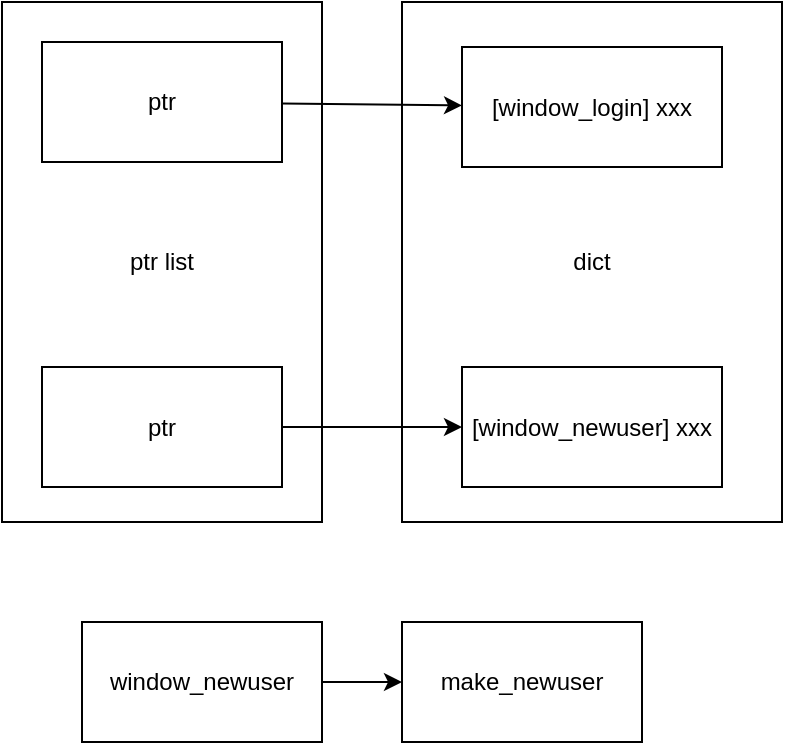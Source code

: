 <mxfile>
    <diagram id="Zw-Kq8prABVYi3YW612Y" name="logic (not used)">
        <mxGraphModel dx="429" dy="589" grid="1" gridSize="10" guides="1" tooltips="1" connect="1" arrows="1" fold="1" page="1" pageScale="1" pageWidth="827" pageHeight="1169" math="0" shadow="0">
            <root>
                <mxCell id="0"/>
                <mxCell id="1" parent="0"/>
                <mxCell id="15" value="ptr list" style="rounded=0;whiteSpace=wrap;html=1;" parent="1" vertex="1">
                    <mxGeometry x="80" y="570" width="160" height="260" as="geometry"/>
                </mxCell>
                <mxCell id="9" value="dict" style="rounded=0;whiteSpace=wrap;html=1;fontStyle=0" parent="1" vertex="1">
                    <mxGeometry x="280" y="570" width="190" height="260" as="geometry"/>
                </mxCell>
                <mxCell id="7" value="[window_login] xxx" style="rounded=0;whiteSpace=wrap;html=1;" parent="1" vertex="1">
                    <mxGeometry x="310" y="592.5" width="130" height="60" as="geometry"/>
                </mxCell>
                <mxCell id="8" value="[window_newuser] xxx" style="rounded=0;whiteSpace=wrap;html=1;" parent="1" vertex="1">
                    <mxGeometry x="310" y="752.5" width="130" height="60" as="geometry"/>
                </mxCell>
                <mxCell id="12" style="edgeStyle=none;html=1;" parent="1" source="11" target="8" edge="1">
                    <mxGeometry relative="1" as="geometry"/>
                </mxCell>
                <mxCell id="11" value="ptr" style="rounded=0;whiteSpace=wrap;html=1;" parent="1" vertex="1">
                    <mxGeometry x="100" y="752.5" width="120" height="60" as="geometry"/>
                </mxCell>
                <mxCell id="14" style="edgeStyle=none;html=1;" parent="1" source="13" target="7" edge="1">
                    <mxGeometry relative="1" as="geometry"/>
                </mxCell>
                <mxCell id="13" value="ptr" style="rounded=0;whiteSpace=wrap;html=1;" parent="1" vertex="1">
                    <mxGeometry x="100" y="590" width="120" height="60" as="geometry"/>
                </mxCell>
                <mxCell id="18" value="" style="edgeStyle=none;html=1;" parent="1" source="16" target="17" edge="1">
                    <mxGeometry relative="1" as="geometry"/>
                </mxCell>
                <mxCell id="16" value="window_newuser" style="rounded=0;whiteSpace=wrap;html=1;" parent="1" vertex="1">
                    <mxGeometry x="120" y="880" width="120" height="60" as="geometry"/>
                </mxCell>
                <mxCell id="17" value="make_newuser" style="rounded=0;whiteSpace=wrap;html=1;" parent="1" vertex="1">
                    <mxGeometry x="280" y="880" width="120" height="60" as="geometry"/>
                </mxCell>
            </root>
        </mxGraphModel>
    </diagram>
    <diagram id="fx9vaKAFhaMdquOwWTmA" name="design v1">
        <mxGraphModel dx="279" dy="383" grid="1" gridSize="10" guides="1" tooltips="1" connect="1" arrows="1" fold="1" page="1" pageScale="1" pageWidth="827" pageHeight="1169" math="0" shadow="0">
            <root>
                <mxCell id="B_HZuNb65u4hRVZUIt0q-0"/>
                <mxCell id="B_HZuNb65u4hRVZUIt0q-1" parent="B_HZuNb65u4hRVZUIt0q-0"/>
                <mxCell id="rSLzjj0IzonX1dFcuR3O-0" value="Login" style="rounded=0;whiteSpace=wrap;html=1;fontFamily=Helvetica;fontSize=12;fontColor=rgb(0, 0, 0);align=center;strokeColor=rgb(0, 0, 0);fillColor=rgb(255, 255, 255);verticalAlign=top;" parent="B_HZuNb65u4hRVZUIt0q-1" vertex="1">
                    <mxGeometry x="165" y="650" width="170" height="150" as="geometry"/>
                </mxCell>
                <mxCell id="rSLzjj0IzonX1dFcuR3O-1" value="Login success!" style="whiteSpace=wrap;html=1;" parent="B_HZuNb65u4hRVZUIt0q-1" vertex="1">
                    <mxGeometry x="140" y="850" width="120" height="60" as="geometry"/>
                </mxCell>
                <mxCell id="rSLzjj0IzonX1dFcuR3O-2" value="" style="rounded=0;whiteSpace=wrap;html=1;" parent="B_HZuNb65u4hRVZUIt0q-1" vertex="1">
                    <mxGeometry x="235" y="680" width="90" height="20" as="geometry"/>
                </mxCell>
                <mxCell id="rSLzjj0IzonX1dFcuR3O-3" value="login" style="rounded=0;whiteSpace=wrap;html=1;strokeWidth=1;dashed=1;" parent="B_HZuNb65u4hRVZUIt0q-1" vertex="1">
                    <mxGeometry x="175" y="680" width="50" height="20" as="geometry"/>
                </mxCell>
                <mxCell id="rSLzjj0IzonX1dFcuR3O-4" value="" style="rounded=0;whiteSpace=wrap;html=1;" parent="B_HZuNb65u4hRVZUIt0q-1" vertex="1">
                    <mxGeometry x="235" y="715" width="90" height="20" as="geometry"/>
                </mxCell>
                <mxCell id="rSLzjj0IzonX1dFcuR3O-5" value="pass" style="rounded=0;whiteSpace=wrap;html=1;strokeWidth=1;dashed=1;" parent="B_HZuNb65u4hRVZUIt0q-1" vertex="1">
                    <mxGeometry x="175" y="715" width="50" height="20" as="geometry"/>
                </mxCell>
                <mxCell id="rSLzjj0IzonX1dFcuR3O-6" value="" style="edgeStyle=none;html=1;" parent="B_HZuNb65u4hRVZUIt0q-1" source="rSLzjj0IzonX1dFcuR3O-7" target="rSLzjj0IzonX1dFcuR3O-40" edge="1">
                    <mxGeometry relative="1" as="geometry">
                        <mxPoint x="385" y="739.167" as="targetPoint"/>
                    </mxGeometry>
                </mxCell>
                <mxCell id="rSLzjj0IzonX1dFcuR3O-7" value="new" style="rounded=0;whiteSpace=wrap;html=1;" parent="B_HZuNb65u4hRVZUIt0q-1" vertex="1">
                    <mxGeometry x="235" y="750" width="50" height="20" as="geometry"/>
                </mxCell>
                <mxCell id="rSLzjj0IzonX1dFcuR3O-8" value="Fail" style="edgeStyle=none;html=1;" parent="B_HZuNb65u4hRVZUIt0q-1" source="rSLzjj0IzonX1dFcuR3O-9" target="rSLzjj0IzonX1dFcuR3O-12" edge="1">
                    <mxGeometry relative="1" as="geometry">
                        <mxPoint x="315" y="890" as="targetPoint"/>
                    </mxGeometry>
                </mxCell>
                <mxCell id="rSLzjj0IzonX1dFcuR3O-9" value="login" style="rounded=0;whiteSpace=wrap;html=1;" parent="B_HZuNb65u4hRVZUIt0q-1" vertex="1">
                    <mxGeometry x="175" y="750" width="50" height="20" as="geometry"/>
                </mxCell>
                <mxCell id="rSLzjj0IzonX1dFcuR3O-10" value="OK" style="edgeStyle=none;html=1;" parent="B_HZuNb65u4hRVZUIt0q-1" source="rSLzjj0IzonX1dFcuR3O-9" target="rSLzjj0IzonX1dFcuR3O-1" edge="1">
                    <mxGeometry relative="1" as="geometry"/>
                </mxCell>
                <mxCell id="rSLzjj0IzonX1dFcuR3O-12" value="Login don't match" style="whiteSpace=wrap;html=1;" parent="B_HZuNb65u4hRVZUIt0q-1" vertex="1">
                    <mxGeometry x="290" y="850" width="120" height="60" as="geometry"/>
                </mxCell>
                <mxCell id="rSLzjj0IzonX1dFcuR3O-19" value="design B" style="rounded=0;whiteSpace=wrap;html=1;" parent="B_HZuNb65u4hRVZUIt0q-1" vertex="1">
                    <mxGeometry x="165" y="560" width="120" height="60" as="geometry"/>
                </mxCell>
                <mxCell id="rSLzjj0IzonX1dFcuR3O-20" value="Login" style="rounded=0;whiteSpace=wrap;html=1;fontFamily=Helvetica;fontSize=12;fontColor=rgb(0, 0, 0);align=center;strokeColor=rgb(0, 0, 0);fillColor=rgb(255, 255, 255);verticalAlign=top;" parent="B_HZuNb65u4hRVZUIt0q-1" vertex="1">
                    <mxGeometry x="175" y="140" width="170" height="150" as="geometry"/>
                </mxCell>
                <mxCell id="rSLzjj0IzonX1dFcuR3O-21" value="Login success!" style="whiteSpace=wrap;html=1;" parent="B_HZuNb65u4hRVZUIt0q-1" vertex="1">
                    <mxGeometry x="150" y="340" width="120" height="60" as="geometry"/>
                </mxCell>
                <mxCell id="rSLzjj0IzonX1dFcuR3O-22" value="" style="rounded=0;whiteSpace=wrap;html=1;" parent="B_HZuNb65u4hRVZUIt0q-1" vertex="1">
                    <mxGeometry x="245" y="170" width="90" height="20" as="geometry"/>
                </mxCell>
                <mxCell id="rSLzjj0IzonX1dFcuR3O-23" value="login" style="rounded=0;whiteSpace=wrap;html=1;strokeWidth=1;dashed=1;" parent="B_HZuNb65u4hRVZUIt0q-1" vertex="1">
                    <mxGeometry x="185" y="170" width="50" height="20" as="geometry"/>
                </mxCell>
                <mxCell id="rSLzjj0IzonX1dFcuR3O-24" value="" style="rounded=0;whiteSpace=wrap;html=1;" parent="B_HZuNb65u4hRVZUIt0q-1" vertex="1">
                    <mxGeometry x="245" y="205" width="90" height="20" as="geometry"/>
                </mxCell>
                <mxCell id="rSLzjj0IzonX1dFcuR3O-25" value="pass" style="rounded=0;whiteSpace=wrap;html=1;strokeWidth=1;dashed=1;" parent="B_HZuNb65u4hRVZUIt0q-1" vertex="1">
                    <mxGeometry x="185" y="205" width="50" height="20" as="geometry"/>
                </mxCell>
                <mxCell id="rSLzjj0IzonX1dFcuR3O-26" value="" style="edgeStyle=orthogonalEdgeStyle;html=1;curved=1;" parent="B_HZuNb65u4hRVZUIt0q-1" source="rSLzjj0IzonX1dFcuR3O-27" target="rSLzjj0IzonX1dFcuR3O-31" edge="1">
                    <mxGeometry relative="1" as="geometry">
                        <Array as="points">
                            <mxPoint x="360" y="250"/>
                            <mxPoint x="360" y="215"/>
                        </Array>
                    </mxGeometry>
                </mxCell>
                <mxCell id="rSLzjj0IzonX1dFcuR3O-27" value="new" style="rounded=0;whiteSpace=wrap;html=1;" parent="B_HZuNb65u4hRVZUIt0q-1" vertex="1">
                    <mxGeometry x="245" y="240" width="50" height="20" as="geometry"/>
                </mxCell>
                <mxCell id="rSLzjj0IzonX1dFcuR3O-28" value="Fail" style="edgeStyle=none;html=1;" parent="B_HZuNb65u4hRVZUIt0q-1" source="rSLzjj0IzonX1dFcuR3O-29" target="rSLzjj0IzonX1dFcuR3O-32" edge="1">
                    <mxGeometry relative="1" as="geometry">
                        <mxPoint x="325" y="380" as="targetPoint"/>
                    </mxGeometry>
                </mxCell>
                <mxCell id="rSLzjj0IzonX1dFcuR3O-29" value="login" style="rounded=0;whiteSpace=wrap;html=1;" parent="B_HZuNb65u4hRVZUIt0q-1" vertex="1">
                    <mxGeometry x="185" y="240" width="50" height="20" as="geometry"/>
                </mxCell>
                <mxCell id="rSLzjj0IzonX1dFcuR3O-30" value="OK" style="edgeStyle=none;html=1;" parent="B_HZuNb65u4hRVZUIt0q-1" source="rSLzjj0IzonX1dFcuR3O-29" target="rSLzjj0IzonX1dFcuR3O-21" edge="1">
                    <mxGeometry relative="1" as="geometry"/>
                </mxCell>
                <mxCell id="rSLzjj0IzonX1dFcuR3O-31" value="New user" style="rounded=0;whiteSpace=wrap;html=1;fontFamily=Helvetica;fontSize=12;fontColor=rgb(0, 0, 0);align=center;strokeColor=rgb(0, 0, 0);fillColor=rgb(255, 255, 255);verticalAlign=top;" parent="B_HZuNb65u4hRVZUIt0q-1" vertex="1">
                    <mxGeometry x="395" y="140" width="170" height="150" as="geometry"/>
                </mxCell>
                <mxCell id="rSLzjj0IzonX1dFcuR3O-32" value="Login don't match" style="whiteSpace=wrap;html=1;" parent="B_HZuNb65u4hRVZUIt0q-1" vertex="1">
                    <mxGeometry x="300" y="340" width="120" height="60" as="geometry"/>
                </mxCell>
                <mxCell id="rSLzjj0IzonX1dFcuR3O-33" value="" style="rounded=0;whiteSpace=wrap;html=1;" parent="B_HZuNb65u4hRVZUIt0q-1" vertex="1">
                    <mxGeometry x="465" y="170" width="90" height="20" as="geometry"/>
                </mxCell>
                <mxCell id="rSLzjj0IzonX1dFcuR3O-34" value="login" style="rounded=0;whiteSpace=wrap;html=1;dashed=1;" parent="B_HZuNb65u4hRVZUIt0q-1" vertex="1">
                    <mxGeometry x="405" y="170" width="50" height="20" as="geometry"/>
                </mxCell>
                <mxCell id="rSLzjj0IzonX1dFcuR3O-35" value="" style="rounded=0;whiteSpace=wrap;html=1;" parent="B_HZuNb65u4hRVZUIt0q-1" vertex="1">
                    <mxGeometry x="465" y="205" width="90" height="20" as="geometry"/>
                </mxCell>
                <mxCell id="rSLzjj0IzonX1dFcuR3O-36" value="pass" style="rounded=0;whiteSpace=wrap;html=1;dashed=1;" parent="B_HZuNb65u4hRVZUIt0q-1" vertex="1">
                    <mxGeometry x="405" y="205" width="50" height="20" as="geometry"/>
                </mxCell>
                <mxCell id="owDjxXAC7FNBR-mWsRpI-0" style="edgeStyle=orthogonalEdgeStyle;html=1;endArrow=classic;endFill=1;entryX=1;entryY=0.75;entryDx=0;entryDy=0;" parent="B_HZuNb65u4hRVZUIt0q-1" source="rSLzjj0IzonX1dFcuR3O-37" target="rSLzjj0IzonX1dFcuR3O-20" edge="1">
                    <mxGeometry relative="1" as="geometry">
                        <Array as="points">
                            <mxPoint x="390" y="260"/>
                            <mxPoint x="390" y="252"/>
                        </Array>
                    </mxGeometry>
                </mxCell>
                <mxCell id="rSLzjj0IzonX1dFcuR3O-37" value="Confirm" style="rounded=0;whiteSpace=wrap;html=1;" parent="B_HZuNb65u4hRVZUIt0q-1" vertex="1">
                    <mxGeometry x="405" y="250" width="50" height="20" as="geometry"/>
                </mxCell>
                <mxCell id="owDjxXAC7FNBR-mWsRpI-1" style="edgeStyle=orthogonalEdgeStyle;html=1;endArrow=classic;endFill=1;entryX=1;entryY=0.75;entryDx=0;entryDy=0;" parent="B_HZuNb65u4hRVZUIt0q-1" source="rSLzjj0IzonX1dFcuR3O-38" target="rSLzjj0IzonX1dFcuR3O-20" edge="1">
                    <mxGeometry relative="1" as="geometry">
                        <Array as="points">
                            <mxPoint x="490" y="310"/>
                            <mxPoint x="380" y="310"/>
                            <mxPoint x="380" y="253"/>
                        </Array>
                    </mxGeometry>
                </mxCell>
                <mxCell id="rSLzjj0IzonX1dFcuR3O-38" value="Cancel" style="rounded=0;whiteSpace=wrap;html=1;" parent="B_HZuNb65u4hRVZUIt0q-1" vertex="1">
                    <mxGeometry x="465" y="250" width="50" height="20" as="geometry"/>
                </mxCell>
                <mxCell id="rSLzjj0IzonX1dFcuR3O-40" value="" style="shape=cylinder3;whiteSpace=wrap;html=1;boundedLbl=1;backgroundOutline=1;size=15;" parent="B_HZuNb65u4hRVZUIt0q-1" vertex="1">
                    <mxGeometry x="410" y="710" width="60" height="80" as="geometry"/>
                </mxCell>
            </root>
        </mxGraphModel>
    </diagram>
    <diagram name="design v2" id="q3sxz_RJIR82MXePsJ0S">
        <mxGraphModel dx="279" dy="383" grid="1" gridSize="10" guides="1" tooltips="1" connect="1" arrows="1" fold="1" page="1" pageScale="1" pageWidth="827" pageHeight="1169" math="0" shadow="0">
            <root>
                <mxCell id="c54Wu85l2vGGsBZ0P-HC-0"/>
                <mxCell id="c54Wu85l2vGGsBZ0P-HC-1" parent="c54Wu85l2vGGsBZ0P-HC-0"/>
                <mxCell id="tqLYdf0GL9P3cHoi1DaS-0" value="" style="shape=table;html=1;whiteSpace=wrap;startSize=0;container=1;collapsible=0;childLayout=tableLayout;dashed=1;" vertex="1" parent="c54Wu85l2vGGsBZ0P-HC-1">
                    <mxGeometry x="170" y="159" width="180" height="111" as="geometry"/>
                </mxCell>
                <mxCell id="tqLYdf0GL9P3cHoi1DaS-1" value="" style="shape=partialRectangle;html=1;whiteSpace=wrap;collapsible=0;dropTarget=0;pointerEvents=0;fillColor=none;top=0;left=0;bottom=0;right=0;points=[[0,0.5],[1,0.5]];portConstraint=eastwest;" vertex="1" parent="tqLYdf0GL9P3cHoi1DaS-0">
                    <mxGeometry width="180" height="41" as="geometry"/>
                </mxCell>
                <mxCell id="tqLYdf0GL9P3cHoi1DaS-2" value="" style="shape=partialRectangle;html=1;whiteSpace=wrap;connectable=0;fillColor=none;top=0;left=0;bottom=0;right=0;overflow=hidden;pointerEvents=1;" vertex="1" parent="tqLYdf0GL9P3cHoi1DaS-1">
                    <mxGeometry width="70" height="41" as="geometry">
                        <mxRectangle width="70" height="41" as="alternateBounds"/>
                    </mxGeometry>
                </mxCell>
                <mxCell id="tqLYdf0GL9P3cHoi1DaS-3" value="" style="shape=partialRectangle;html=1;whiteSpace=wrap;connectable=0;fillColor=none;top=0;left=0;bottom=0;right=0;overflow=hidden;pointerEvents=1;" vertex="1" parent="tqLYdf0GL9P3cHoi1DaS-1">
                    <mxGeometry x="70" width="110" height="41" as="geometry">
                        <mxRectangle width="110" height="41" as="alternateBounds"/>
                    </mxGeometry>
                </mxCell>
                <mxCell id="tqLYdf0GL9P3cHoi1DaS-5" value="" style="shape=partialRectangle;html=1;whiteSpace=wrap;collapsible=0;dropTarget=0;pointerEvents=0;fillColor=none;top=0;left=0;bottom=0;right=0;points=[[0,0.5],[1,0.5]];portConstraint=eastwest;" vertex="1" parent="tqLYdf0GL9P3cHoi1DaS-0">
                    <mxGeometry y="41" width="180" height="30" as="geometry"/>
                </mxCell>
                <mxCell id="tqLYdf0GL9P3cHoi1DaS-6" value="" style="shape=partialRectangle;html=1;whiteSpace=wrap;connectable=0;fillColor=none;top=0;left=0;bottom=0;right=0;overflow=hidden;pointerEvents=1;" vertex="1" parent="tqLYdf0GL9P3cHoi1DaS-5">
                    <mxGeometry width="70" height="30" as="geometry">
                        <mxRectangle width="70" height="30" as="alternateBounds"/>
                    </mxGeometry>
                </mxCell>
                <mxCell id="tqLYdf0GL9P3cHoi1DaS-7" value="" style="shape=partialRectangle;html=1;whiteSpace=wrap;connectable=0;fillColor=none;top=0;left=0;bottom=0;right=0;overflow=hidden;pointerEvents=1;" vertex="1" parent="tqLYdf0GL9P3cHoi1DaS-5">
                    <mxGeometry x="70" width="110" height="30" as="geometry">
                        <mxRectangle width="110" height="30" as="alternateBounds"/>
                    </mxGeometry>
                </mxCell>
                <mxCell id="tqLYdf0GL9P3cHoi1DaS-9" value="" style="shape=partialRectangle;html=1;whiteSpace=wrap;collapsible=0;dropTarget=0;pointerEvents=0;fillColor=none;top=0;left=0;bottom=0;right=0;points=[[0,0.5],[1,0.5]];portConstraint=eastwest;" vertex="1" parent="tqLYdf0GL9P3cHoi1DaS-0">
                    <mxGeometry y="71" width="180" height="40" as="geometry"/>
                </mxCell>
                <mxCell id="tqLYdf0GL9P3cHoi1DaS-10" value="" style="shape=partialRectangle;html=1;whiteSpace=wrap;connectable=0;fillColor=none;top=0;left=0;bottom=0;right=0;overflow=hidden;pointerEvents=1;" vertex="1" parent="tqLYdf0GL9P3cHoi1DaS-9">
                    <mxGeometry width="70" height="40" as="geometry">
                        <mxRectangle width="70" height="40" as="alternateBounds"/>
                    </mxGeometry>
                </mxCell>
                <mxCell id="tqLYdf0GL9P3cHoi1DaS-11" value="" style="shape=partialRectangle;html=1;whiteSpace=wrap;connectable=0;fillColor=none;top=0;left=0;bottom=0;right=0;overflow=hidden;pointerEvents=1;" vertex="1" parent="tqLYdf0GL9P3cHoi1DaS-9">
                    <mxGeometry x="70" width="110" height="40" as="geometry">
                        <mxRectangle width="110" height="40" as="alternateBounds"/>
                    </mxGeometry>
                </mxCell>
                <mxCell id="c54Wu85l2vGGsBZ0P-HC-2" value="Login" style="rounded=0;whiteSpace=wrap;html=1;fontFamily=Helvetica;fontSize=12;fontColor=rgb(0, 0, 0);align=center;strokeColor=rgb(0, 0, 0);fillColor=rgb(255, 255, 255);verticalAlign=top;" parent="c54Wu85l2vGGsBZ0P-HC-1" vertex="1">
                    <mxGeometry x="165" y="650" width="170" height="150" as="geometry"/>
                </mxCell>
                <mxCell id="c54Wu85l2vGGsBZ0P-HC-3" value="Login success!" style="whiteSpace=wrap;html=1;" parent="c54Wu85l2vGGsBZ0P-HC-1" vertex="1">
                    <mxGeometry x="140" y="850" width="120" height="60" as="geometry"/>
                </mxCell>
                <mxCell id="c54Wu85l2vGGsBZ0P-HC-4" value="" style="rounded=0;whiteSpace=wrap;html=1;" parent="c54Wu85l2vGGsBZ0P-HC-1" vertex="1">
                    <mxGeometry x="235" y="680" width="90" height="20" as="geometry"/>
                </mxCell>
                <mxCell id="c54Wu85l2vGGsBZ0P-HC-5" value="login" style="rounded=0;whiteSpace=wrap;html=1;strokeWidth=1;dashed=1;" parent="c54Wu85l2vGGsBZ0P-HC-1" vertex="1">
                    <mxGeometry x="175" y="680" width="50" height="20" as="geometry"/>
                </mxCell>
                <mxCell id="c54Wu85l2vGGsBZ0P-HC-6" value="" style="rounded=0;whiteSpace=wrap;html=1;" parent="c54Wu85l2vGGsBZ0P-HC-1" vertex="1">
                    <mxGeometry x="235" y="715" width="90" height="20" as="geometry"/>
                </mxCell>
                <mxCell id="c54Wu85l2vGGsBZ0P-HC-7" value="pass" style="rounded=0;whiteSpace=wrap;html=1;strokeWidth=1;dashed=1;" parent="c54Wu85l2vGGsBZ0P-HC-1" vertex="1">
                    <mxGeometry x="175" y="715" width="50" height="20" as="geometry"/>
                </mxCell>
                <mxCell id="c54Wu85l2vGGsBZ0P-HC-8" value="" style="edgeStyle=none;html=1;" parent="c54Wu85l2vGGsBZ0P-HC-1" source="c54Wu85l2vGGsBZ0P-HC-9" target="tqLYdf0GL9P3cHoi1DaS-18" edge="1">
                    <mxGeometry relative="1" as="geometry">
                        <mxPoint x="410" y="751.667" as="targetPoint"/>
                    </mxGeometry>
                </mxCell>
                <mxCell id="c54Wu85l2vGGsBZ0P-HC-9" value="new" style="rounded=0;whiteSpace=wrap;html=1;" parent="c54Wu85l2vGGsBZ0P-HC-1" vertex="1">
                    <mxGeometry x="235" y="750" width="50" height="20" as="geometry"/>
                </mxCell>
                <mxCell id="c54Wu85l2vGGsBZ0P-HC-10" value="Fail" style="edgeStyle=none;html=1;" parent="c54Wu85l2vGGsBZ0P-HC-1" source="c54Wu85l2vGGsBZ0P-HC-11" target="c54Wu85l2vGGsBZ0P-HC-13" edge="1">
                    <mxGeometry relative="1" as="geometry">
                        <mxPoint x="315" y="890" as="targetPoint"/>
                    </mxGeometry>
                </mxCell>
                <mxCell id="c54Wu85l2vGGsBZ0P-HC-11" value="login" style="rounded=0;whiteSpace=wrap;html=1;" parent="c54Wu85l2vGGsBZ0P-HC-1" vertex="1">
                    <mxGeometry x="175" y="750" width="50" height="20" as="geometry"/>
                </mxCell>
                <mxCell id="c54Wu85l2vGGsBZ0P-HC-12" value="OK" style="edgeStyle=none;html=1;" parent="c54Wu85l2vGGsBZ0P-HC-1" source="c54Wu85l2vGGsBZ0P-HC-11" target="c54Wu85l2vGGsBZ0P-HC-3" edge="1">
                    <mxGeometry relative="1" as="geometry"/>
                </mxCell>
                <mxCell id="c54Wu85l2vGGsBZ0P-HC-13" value="Login don't match" style="whiteSpace=wrap;html=1;" parent="c54Wu85l2vGGsBZ0P-HC-1" vertex="1">
                    <mxGeometry x="290" y="850" width="120" height="60" as="geometry"/>
                </mxCell>
                <mxCell id="c54Wu85l2vGGsBZ0P-HC-16" value="Login successfull!" style="whiteSpace=wrap;html=1;" parent="c54Wu85l2vGGsBZ0P-HC-1" vertex="1">
                    <mxGeometry x="150" y="340" width="120" height="60" as="geometry"/>
                </mxCell>
                <mxCell id="c54Wu85l2vGGsBZ0P-HC-17" value="" style="rounded=0;whiteSpace=wrap;html=1;" parent="c54Wu85l2vGGsBZ0P-HC-1" vertex="1">
                    <mxGeometry x="245" y="170" width="90" height="20" as="geometry"/>
                </mxCell>
                <mxCell id="c54Wu85l2vGGsBZ0P-HC-18" value="login" style="rounded=0;whiteSpace=wrap;html=1;strokeWidth=1;dashed=1;" parent="c54Wu85l2vGGsBZ0P-HC-1" vertex="1">
                    <mxGeometry x="185" y="170" width="50" height="20" as="geometry"/>
                </mxCell>
                <mxCell id="c54Wu85l2vGGsBZ0P-HC-19" value="" style="rounded=0;whiteSpace=wrap;html=1;" parent="c54Wu85l2vGGsBZ0P-HC-1" vertex="1">
                    <mxGeometry x="245" y="205" width="90" height="20" as="geometry"/>
                </mxCell>
                <mxCell id="c54Wu85l2vGGsBZ0P-HC-20" value="pass" style="rounded=0;whiteSpace=wrap;html=1;strokeWidth=1;dashed=1;" parent="c54Wu85l2vGGsBZ0P-HC-1" vertex="1">
                    <mxGeometry x="185" y="205" width="50" height="20" as="geometry"/>
                </mxCell>
                <mxCell id="bh8qob1nf_QCRIa4LV7_-1" style="edgeStyle=none;html=1;" parent="c54Wu85l2vGGsBZ0P-HC-1" source="c54Wu85l2vGGsBZ0P-HC-22" target="bh8qob1nf_QCRIa4LV7_-0" edge="1">
                    <mxGeometry relative="1" as="geometry"/>
                </mxCell>
                <mxCell id="c54Wu85l2vGGsBZ0P-HC-22" value="new" style="rounded=0;whiteSpace=wrap;html=1;" parent="c54Wu85l2vGGsBZ0P-HC-1" vertex="1">
                    <mxGeometry x="245" y="240" width="50" height="20" as="geometry"/>
                </mxCell>
                <mxCell id="c54Wu85l2vGGsBZ0P-HC-23" value="Fail" style="edgeStyle=none;html=1;" parent="c54Wu85l2vGGsBZ0P-HC-1" source="c54Wu85l2vGGsBZ0P-HC-24" target="c54Wu85l2vGGsBZ0P-HC-27" edge="1">
                    <mxGeometry relative="1" as="geometry">
                        <mxPoint x="325" y="380" as="targetPoint"/>
                    </mxGeometry>
                </mxCell>
                <mxCell id="c54Wu85l2vGGsBZ0P-HC-24" value="login" style="rounded=0;whiteSpace=wrap;html=1;" parent="c54Wu85l2vGGsBZ0P-HC-1" vertex="1">
                    <mxGeometry x="185" y="240" width="50" height="20" as="geometry"/>
                </mxCell>
                <mxCell id="c54Wu85l2vGGsBZ0P-HC-25" value="OK" style="edgeStyle=none;html=1;" parent="c54Wu85l2vGGsBZ0P-HC-1" source="c54Wu85l2vGGsBZ0P-HC-24" target="c54Wu85l2vGGsBZ0P-HC-16" edge="1">
                    <mxGeometry relative="1" as="geometry"/>
                </mxCell>
                <mxCell id="c54Wu85l2vGGsBZ0P-HC-27" value="Login don't match" style="whiteSpace=wrap;html=1;" parent="c54Wu85l2vGGsBZ0P-HC-1" vertex="1">
                    <mxGeometry x="300" y="340" width="120" height="60" as="geometry"/>
                </mxCell>
                <mxCell id="bh8qob1nf_QCRIa4LV7_-0" value="Login created!" style="whiteSpace=wrap;html=1;" parent="c54Wu85l2vGGsBZ0P-HC-1" vertex="1">
                    <mxGeometry x="400" y="220" width="120" height="60" as="geometry"/>
                </mxCell>
                <mxCell id="tqLYdf0GL9P3cHoi1DaS-17" value="" style="rounded=0;whiteSpace=wrap;html=1;fillColor=none;" vertex="1" parent="c54Wu85l2vGGsBZ0P-HC-1">
                    <mxGeometry x="170" y="159" width="180" height="111" as="geometry"/>
                </mxCell>
                <mxCell id="tqLYdf0GL9P3cHoi1DaS-18" value="Login created!" style="whiteSpace=wrap;html=1;" vertex="1" parent="c54Wu85l2vGGsBZ0P-HC-1">
                    <mxGeometry x="400" y="720" width="120" height="60" as="geometry"/>
                </mxCell>
            </root>
        </mxGraphModel>
    </diagram>
    <diagram id="nwG-k35j8JY0eMHkvugU" name="user case">
        <mxGraphModel dx="279" dy="383" grid="1" gridSize="10" guides="1" tooltips="1" connect="1" arrows="1" fold="1" page="1" pageScale="1" pageWidth="827" pageHeight="1169" math="0" shadow="0">
            <root>
                <mxCell id="8GIg7h6ndQrZFZMgF5go-0"/>
                <mxCell id="8GIg7h6ndQrZFZMgF5go-1" parent="8GIg7h6ndQrZFZMgF5go-0"/>
                <mxCell id="8GIg7h6ndQrZFZMgF5go-5" value="&amp;lt;extend&amp;gt;" style="edgeStyle=none;html=1;" parent="8GIg7h6ndQrZFZMgF5go-1" source="8GIg7h6ndQrZFZMgF5go-4" target="8GIg7h6ndQrZFZMgF5go-2" edge="1">
                    <mxGeometry relative="1" as="geometry">
                        <mxPoint x="240" y="390" as="targetPoint"/>
                    </mxGeometry>
                </mxCell>
                <mxCell id="8GIg7h6ndQrZFZMgF5go-2" value="Login" style="ellipse;whiteSpace=wrap;html=1;" parent="8GIg7h6ndQrZFZMgF5go-1" vertex="1">
                    <mxGeometry x="180" y="260" width="90" height="60" as="geometry"/>
                </mxCell>
                <mxCell id="8GIg7h6ndQrZFZMgF5go-6" value="" style="edgeStyle=none;html=1;endArrow=none;endFill=0;" parent="8GIg7h6ndQrZFZMgF5go-1" source="8GIg7h6ndQrZFZMgF5go-3" target="8GIg7h6ndQrZFZMgF5go-2" edge="1">
                    <mxGeometry relative="1" as="geometry"/>
                </mxCell>
                <mxCell id="8GIg7h6ndQrZFZMgF5go-3" value="Actor" style="shape=umlActor;verticalLabelPosition=bottom;verticalAlign=top;html=1;outlineConnect=0;" parent="8GIg7h6ndQrZFZMgF5go-1" vertex="1">
                    <mxGeometry x="60" y="260" width="30" height="60" as="geometry"/>
                </mxCell>
                <mxCell id="8GIg7h6ndQrZFZMgF5go-4" value="Create user" style="ellipse;whiteSpace=wrap;html=1;" parent="8GIg7h6ndQrZFZMgF5go-1" vertex="1">
                    <mxGeometry x="180" y="360" width="90" height="60" as="geometry"/>
                </mxCell>
            </root>
        </mxGraphModel>
    </diagram>
</mxfile>